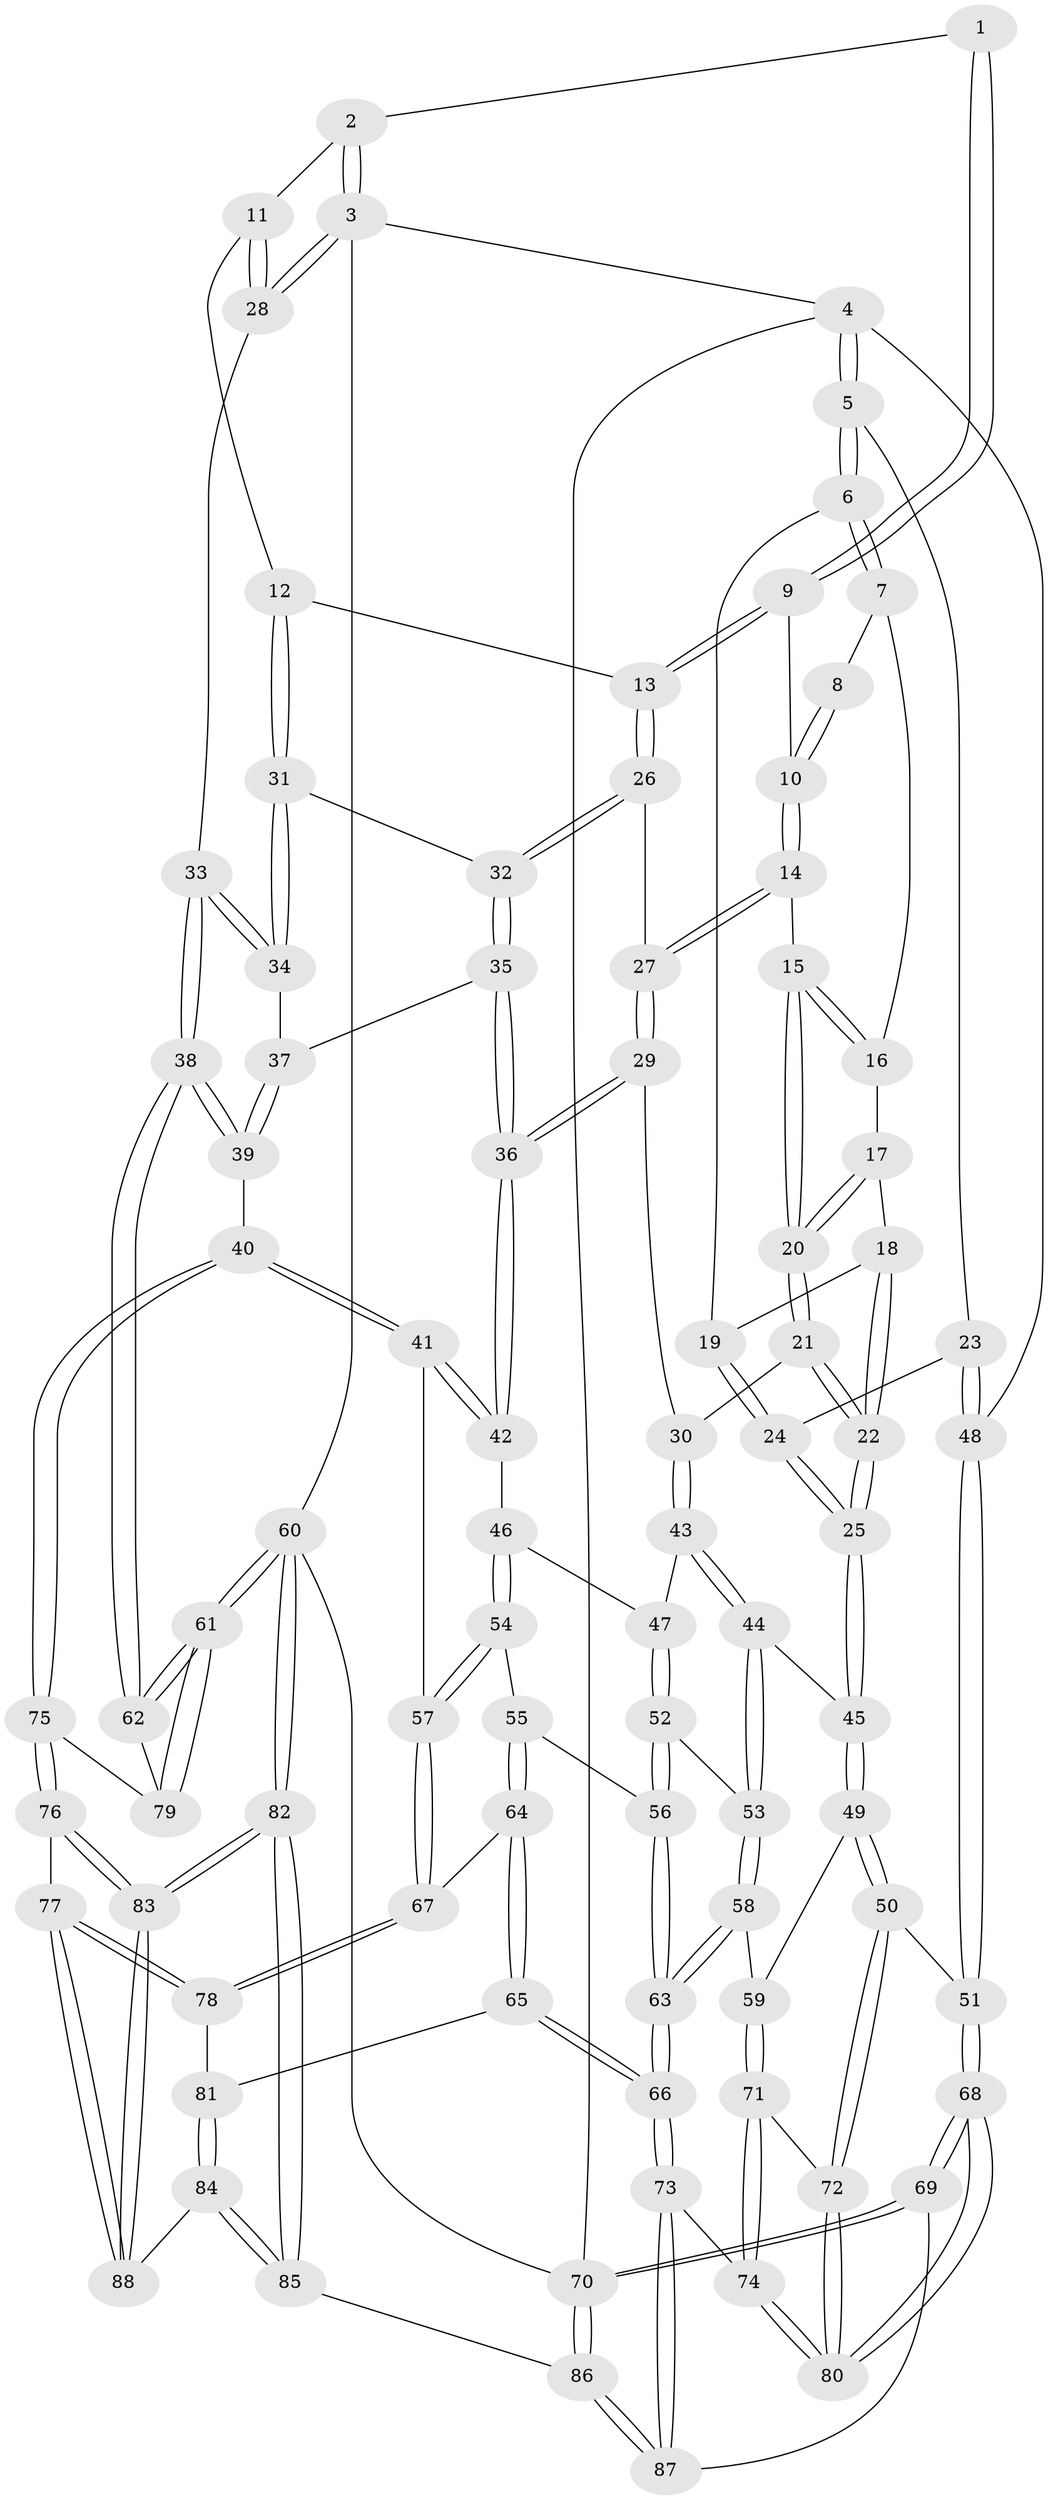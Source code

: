 // Generated by graph-tools (version 1.1) at 2025/38/03/09/25 02:38:28]
// undirected, 88 vertices, 217 edges
graph export_dot {
graph [start="1"]
  node [color=gray90,style=filled];
  1 [pos="+0.7875719940134636+0"];
  2 [pos="+1+0"];
  3 [pos="+1+0"];
  4 [pos="+0+0"];
  5 [pos="+0+0"];
  6 [pos="+0.3010937207755576+0"];
  7 [pos="+0.3815742630474813+0"];
  8 [pos="+0.46621214435441144+0"];
  9 [pos="+0.7291840961609986+0.09380332545774375"];
  10 [pos="+0.6543059594610142+0.10167457394984535"];
  11 [pos="+0.900255235948129+0.12428422880723741"];
  12 [pos="+0.8831639361874526+0.1364677281667714"];
  13 [pos="+0.7447409840343128+0.11249522855576226"];
  14 [pos="+0.5899280184259197+0.13636149118428095"];
  15 [pos="+0.5815840855934761+0.1375285211783543"];
  16 [pos="+0.3946299423292846+0"];
  17 [pos="+0.4322042425291678+0.11719791932641167"];
  18 [pos="+0.42334074781703745+0.12570770442140888"];
  19 [pos="+0.2718236012217386+0.12286914090394575"];
  20 [pos="+0.5220406636823565+0.1879086470258567"];
  21 [pos="+0.5010260784731618+0.29355420709859326"];
  22 [pos="+0.28278827874762075+0.29898483759672617"];
  23 [pos="+0.2305744513406065+0.2857082635408579"];
  24 [pos="+0.24372704112643373+0.28626917301948696"];
  25 [pos="+0.2713280138376537+0.302146715059828"];
  26 [pos="+0.7317706128487871+0.22304076029720868"];
  27 [pos="+0.6689938826329818+0.2655119379624946"];
  28 [pos="+1+0.23372753445798378"];
  29 [pos="+0.6600828263866598+0.28008364640062383"];
  30 [pos="+0.5128460300340287+0.3049474635357063"];
  31 [pos="+0.8829972449764983+0.16217794412107167"];
  32 [pos="+0.8115758531238324+0.2872642069419258"];
  33 [pos="+1+0.34325324140142793"];
  34 [pos="+0.9561794645673196+0.301889153089419"];
  35 [pos="+0.8197118716742339+0.3101194990919057"];
  36 [pos="+0.7395050050735715+0.4509756865797407"];
  37 [pos="+0.9109857738588215+0.31702562390333944"];
  38 [pos="+1+0.5826471691373629"];
  39 [pos="+0.8658882995333376+0.5672693564536235"];
  40 [pos="+0.8487195643239233+0.5690457323367469"];
  41 [pos="+0.7744465586600886+0.515595923516692"];
  42 [pos="+0.7383740372521335+0.4606419651655075"];
  43 [pos="+0.5373458853760462+0.39724468212247277"];
  44 [pos="+0.33345307576234157+0.4864812955518652"];
  45 [pos="+0.3115349149999767+0.47270844630034714"];
  46 [pos="+0.5735804565624476+0.44604988356671654"];
  47 [pos="+0.5709253482806173+0.4438457644238404"];
  48 [pos="+0+0.4191290161329696"];
  49 [pos="+0.1955882605662049+0.5748563159506123"];
  50 [pos="+0.09448697436006932+0.5809728015065712"];
  51 [pos="+0+0.4945021662231701"];
  52 [pos="+0.3862401166927709+0.5413838680374322"];
  53 [pos="+0.37081021894492944+0.5282639902543359"];
  54 [pos="+0.5319740313301147+0.6037901290566523"];
  55 [pos="+0.47287142568693713+0.6108451988918674"];
  56 [pos="+0.4274828132143889+0.6009877447066212"];
  57 [pos="+0.5832980067009507+0.6383031919847797"];
  58 [pos="+0.29080480677199394+0.6619603837205844"];
  59 [pos="+0.2367225710767347+0.6420020697336563"];
  60 [pos="+1+1"];
  61 [pos="+1+1"];
  62 [pos="+1+0.8861396445094172"];
  63 [pos="+0.35917165408555835+0.7160876560268343"];
  64 [pos="+0.4808421594064983+0.7021698810615815"];
  65 [pos="+0.47217494466991966+0.7786111380313471"];
  66 [pos="+0.36013544117489565+0.7994056184673275"];
  67 [pos="+0.6033313388947146+0.7078009467827495"];
  68 [pos="+0+0.920770138146648"];
  69 [pos="+0+0.931705021684097"];
  70 [pos="+0+1"];
  71 [pos="+0.20644469113464015+0.789023251469257"];
  72 [pos="+0.13165320175434575+0.7351282590382814"];
  73 [pos="+0.2961822654878858+0.8875864026740099"];
  74 [pos="+0.23853988183633215+0.8456053558979536"];
  75 [pos="+0.7963222376541149+0.6909180105025368"];
  76 [pos="+0.766815779319887+0.7289089595239063"];
  77 [pos="+0.6804412577164923+0.7672802834106068"];
  78 [pos="+0.6070647123058069+0.7181122809213099"];
  79 [pos="+0.8428093647083604+0.7334225187185113"];
  80 [pos="+0+0.8868975434412331"];
  81 [pos="+0.49812255410688067+0.7843068308001667"];
  82 [pos="+1+1"];
  83 [pos="+0.9156865848760783+1"];
  84 [pos="+0.5806012265038818+0.9352714290581343"];
  85 [pos="+0.5193222698759374+1"];
  86 [pos="+0.37755879971292616+1"];
  87 [pos="+0.30752174493877266+0.9569399969395361"];
  88 [pos="+0.6661302645595536+0.8330970229038167"];
  1 -- 2;
  1 -- 9;
  1 -- 9;
  2 -- 3;
  2 -- 3;
  2 -- 11;
  3 -- 4;
  3 -- 28;
  3 -- 28;
  3 -- 60;
  4 -- 5;
  4 -- 5;
  4 -- 48;
  4 -- 70;
  5 -- 6;
  5 -- 6;
  5 -- 23;
  6 -- 7;
  6 -- 7;
  6 -- 19;
  7 -- 8;
  7 -- 16;
  8 -- 10;
  8 -- 10;
  9 -- 10;
  9 -- 13;
  9 -- 13;
  10 -- 14;
  10 -- 14;
  11 -- 12;
  11 -- 28;
  11 -- 28;
  12 -- 13;
  12 -- 31;
  12 -- 31;
  13 -- 26;
  13 -- 26;
  14 -- 15;
  14 -- 27;
  14 -- 27;
  15 -- 16;
  15 -- 16;
  15 -- 20;
  15 -- 20;
  16 -- 17;
  17 -- 18;
  17 -- 20;
  17 -- 20;
  18 -- 19;
  18 -- 22;
  18 -- 22;
  19 -- 24;
  19 -- 24;
  20 -- 21;
  20 -- 21;
  21 -- 22;
  21 -- 22;
  21 -- 30;
  22 -- 25;
  22 -- 25;
  23 -- 24;
  23 -- 48;
  23 -- 48;
  24 -- 25;
  24 -- 25;
  25 -- 45;
  25 -- 45;
  26 -- 27;
  26 -- 32;
  26 -- 32;
  27 -- 29;
  27 -- 29;
  28 -- 33;
  29 -- 30;
  29 -- 36;
  29 -- 36;
  30 -- 43;
  30 -- 43;
  31 -- 32;
  31 -- 34;
  31 -- 34;
  32 -- 35;
  32 -- 35;
  33 -- 34;
  33 -- 34;
  33 -- 38;
  33 -- 38;
  34 -- 37;
  35 -- 36;
  35 -- 36;
  35 -- 37;
  36 -- 42;
  36 -- 42;
  37 -- 39;
  37 -- 39;
  38 -- 39;
  38 -- 39;
  38 -- 62;
  38 -- 62;
  39 -- 40;
  40 -- 41;
  40 -- 41;
  40 -- 75;
  40 -- 75;
  41 -- 42;
  41 -- 42;
  41 -- 57;
  42 -- 46;
  43 -- 44;
  43 -- 44;
  43 -- 47;
  44 -- 45;
  44 -- 53;
  44 -- 53;
  45 -- 49;
  45 -- 49;
  46 -- 47;
  46 -- 54;
  46 -- 54;
  47 -- 52;
  47 -- 52;
  48 -- 51;
  48 -- 51;
  49 -- 50;
  49 -- 50;
  49 -- 59;
  50 -- 51;
  50 -- 72;
  50 -- 72;
  51 -- 68;
  51 -- 68;
  52 -- 53;
  52 -- 56;
  52 -- 56;
  53 -- 58;
  53 -- 58;
  54 -- 55;
  54 -- 57;
  54 -- 57;
  55 -- 56;
  55 -- 64;
  55 -- 64;
  56 -- 63;
  56 -- 63;
  57 -- 67;
  57 -- 67;
  58 -- 59;
  58 -- 63;
  58 -- 63;
  59 -- 71;
  59 -- 71;
  60 -- 61;
  60 -- 61;
  60 -- 82;
  60 -- 82;
  60 -- 70;
  61 -- 62;
  61 -- 62;
  61 -- 79;
  61 -- 79;
  62 -- 79;
  63 -- 66;
  63 -- 66;
  64 -- 65;
  64 -- 65;
  64 -- 67;
  65 -- 66;
  65 -- 66;
  65 -- 81;
  66 -- 73;
  66 -- 73;
  67 -- 78;
  67 -- 78;
  68 -- 69;
  68 -- 69;
  68 -- 80;
  68 -- 80;
  69 -- 70;
  69 -- 70;
  69 -- 87;
  70 -- 86;
  70 -- 86;
  71 -- 72;
  71 -- 74;
  71 -- 74;
  72 -- 80;
  72 -- 80;
  73 -- 74;
  73 -- 87;
  73 -- 87;
  74 -- 80;
  74 -- 80;
  75 -- 76;
  75 -- 76;
  75 -- 79;
  76 -- 77;
  76 -- 83;
  76 -- 83;
  77 -- 78;
  77 -- 78;
  77 -- 88;
  77 -- 88;
  78 -- 81;
  81 -- 84;
  81 -- 84;
  82 -- 83;
  82 -- 83;
  82 -- 85;
  82 -- 85;
  83 -- 88;
  83 -- 88;
  84 -- 85;
  84 -- 85;
  84 -- 88;
  85 -- 86;
  86 -- 87;
  86 -- 87;
}
